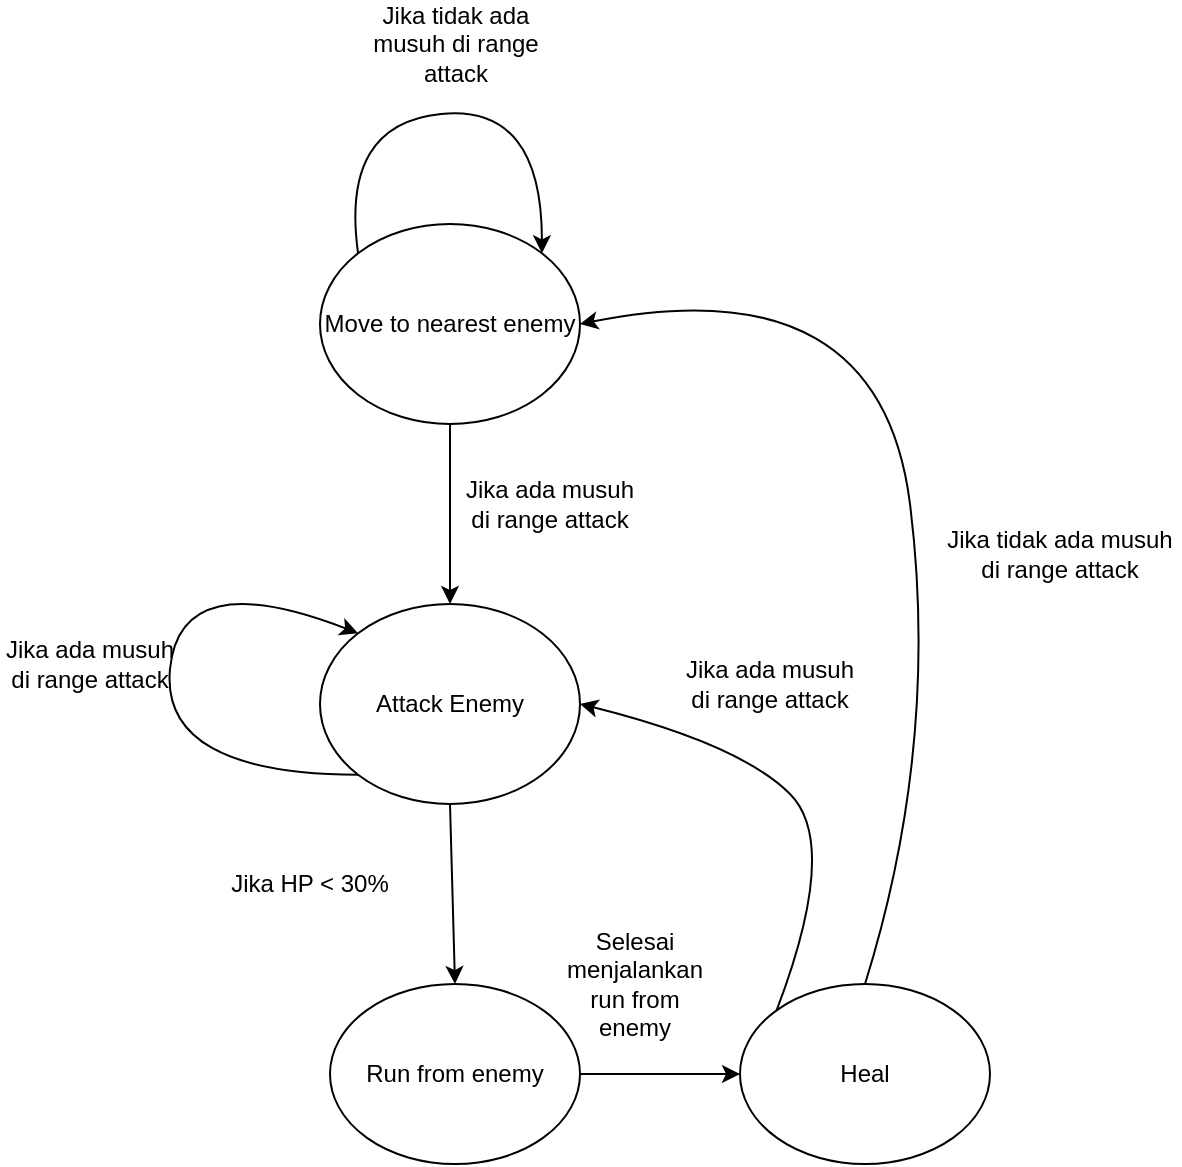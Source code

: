 <mxfile version="14.5.4" type="device"><diagram id="Kv_qnLCjXNMI3-JXu_lI" name="Page-1"><mxGraphModel dx="1422" dy="800" grid="1" gridSize="10" guides="1" tooltips="1" connect="1" arrows="1" fold="1" page="1" pageScale="1" pageWidth="850" pageHeight="1100" math="0" shadow="0"><root><mxCell id="0"/><mxCell id="1" parent="0"/><mxCell id="FqXM6j_X7DTZ3x9lHpS8-1" value="Move to nearest enemy" style="ellipse;whiteSpace=wrap;html=1;" vertex="1" parent="1"><mxGeometry x="280" y="180" width="130" height="100" as="geometry"/></mxCell><mxCell id="FqXM6j_X7DTZ3x9lHpS8-2" value="Attack Enemy" style="ellipse;whiteSpace=wrap;html=1;" vertex="1" parent="1"><mxGeometry x="280" y="370" width="130" height="100" as="geometry"/></mxCell><mxCell id="FqXM6j_X7DTZ3x9lHpS8-3" value="Run from enemy" style="ellipse;whiteSpace=wrap;html=1;" vertex="1" parent="1"><mxGeometry x="285" y="560" width="125" height="90" as="geometry"/></mxCell><mxCell id="FqXM6j_X7DTZ3x9lHpS8-4" value="Heal" style="ellipse;whiteSpace=wrap;html=1;" vertex="1" parent="1"><mxGeometry x="490" y="560" width="125" height="90" as="geometry"/></mxCell><mxCell id="FqXM6j_X7DTZ3x9lHpS8-5" value="" style="endArrow=classic;html=1;entryX=0.5;entryY=0;entryDx=0;entryDy=0;exitX=0.5;exitY=1;exitDx=0;exitDy=0;" edge="1" parent="1" source="FqXM6j_X7DTZ3x9lHpS8-1" target="FqXM6j_X7DTZ3x9lHpS8-2"><mxGeometry width="50" height="50" relative="1" as="geometry"><mxPoint x="240" y="340" as="sourcePoint"/><mxPoint x="290" y="290" as="targetPoint"/></mxGeometry></mxCell><mxCell id="FqXM6j_X7DTZ3x9lHpS8-6" value="" style="endArrow=classic;html=1;entryX=0.5;entryY=0;entryDx=0;entryDy=0;exitX=0.5;exitY=1;exitDx=0;exitDy=0;" edge="1" parent="1" source="FqXM6j_X7DTZ3x9lHpS8-2" target="FqXM6j_X7DTZ3x9lHpS8-3"><mxGeometry width="50" height="50" relative="1" as="geometry"><mxPoint x="160" y="550" as="sourcePoint"/><mxPoint x="210" y="500" as="targetPoint"/></mxGeometry></mxCell><mxCell id="FqXM6j_X7DTZ3x9lHpS8-7" value="" style="endArrow=classic;html=1;exitX=1;exitY=0.5;exitDx=0;exitDy=0;entryX=0;entryY=0.5;entryDx=0;entryDy=0;" edge="1" parent="1" source="FqXM6j_X7DTZ3x9lHpS8-3" target="FqXM6j_X7DTZ3x9lHpS8-4"><mxGeometry width="50" height="50" relative="1" as="geometry"><mxPoint x="470" y="520" as="sourcePoint"/><mxPoint x="520" y="470" as="targetPoint"/></mxGeometry></mxCell><mxCell id="FqXM6j_X7DTZ3x9lHpS8-9" value="Selesai menjalankan run from enemy" style="text;html=1;strokeColor=none;fillColor=none;align=center;verticalAlign=middle;whiteSpace=wrap;rounded=0;" vertex="1" parent="1"><mxGeometry x="400" y="550" width="75" height="20" as="geometry"/></mxCell><mxCell id="FqXM6j_X7DTZ3x9lHpS8-10" value="Jika HP &amp;lt; 30%" style="text;html=1;strokeColor=none;fillColor=none;align=center;verticalAlign=middle;whiteSpace=wrap;rounded=0;" vertex="1" parent="1"><mxGeometry x="230" y="500" width="90" height="20" as="geometry"/></mxCell><mxCell id="FqXM6j_X7DTZ3x9lHpS8-11" value="Jika ada musuh di range attack" style="text;html=1;strokeColor=none;fillColor=none;align=center;verticalAlign=middle;whiteSpace=wrap;rounded=0;" vertex="1" parent="1"><mxGeometry x="350" y="310" width="90" height="20" as="geometry"/></mxCell><mxCell id="FqXM6j_X7DTZ3x9lHpS8-12" value="" style="curved=1;endArrow=classic;html=1;exitX=0;exitY=0;exitDx=0;exitDy=0;entryX=1;entryY=0;entryDx=0;entryDy=0;" edge="1" parent="1" source="FqXM6j_X7DTZ3x9lHpS8-1" target="FqXM6j_X7DTZ3x9lHpS8-1"><mxGeometry width="50" height="50" relative="1" as="geometry"><mxPoint x="310" y="160" as="sourcePoint"/><mxPoint x="360" y="110" as="targetPoint"/><Array as="points"><mxPoint x="290" y="130"/><mxPoint x="391" y="120"/></Array></mxGeometry></mxCell><mxCell id="FqXM6j_X7DTZ3x9lHpS8-13" value="Jika tidak ada musuh di range attack" style="text;html=1;strokeColor=none;fillColor=none;align=center;verticalAlign=middle;whiteSpace=wrap;rounded=0;" vertex="1" parent="1"><mxGeometry x="297.5" y="80" width="100" height="20" as="geometry"/></mxCell><mxCell id="FqXM6j_X7DTZ3x9lHpS8-14" value="" style="curved=1;endArrow=classic;html=1;exitX=0;exitY=1;exitDx=0;exitDy=0;entryX=0;entryY=0;entryDx=0;entryDy=0;" edge="1" parent="1" source="FqXM6j_X7DTZ3x9lHpS8-2" target="FqXM6j_X7DTZ3x9lHpS8-2"><mxGeometry width="50" height="50" relative="1" as="geometry"><mxPoint x="210" y="400" as="sourcePoint"/><mxPoint x="260" y="350" as="targetPoint"/><Array as="points"><mxPoint x="200" y="455"/><mxPoint x="210" y="350"/></Array></mxGeometry></mxCell><mxCell id="FqXM6j_X7DTZ3x9lHpS8-15" value="Jika ada musuh di range attack" style="text;html=1;strokeColor=none;fillColor=none;align=center;verticalAlign=middle;whiteSpace=wrap;rounded=0;" vertex="1" parent="1"><mxGeometry x="120" y="390" width="90" height="20" as="geometry"/></mxCell><mxCell id="FqXM6j_X7DTZ3x9lHpS8-16" value="" style="curved=1;endArrow=classic;html=1;exitX=0.5;exitY=0;exitDx=0;exitDy=0;entryX=1;entryY=0.5;entryDx=0;entryDy=0;" edge="1" parent="1" source="FqXM6j_X7DTZ3x9lHpS8-4" target="FqXM6j_X7DTZ3x9lHpS8-1"><mxGeometry width="50" height="50" relative="1" as="geometry"><mxPoint x="540" y="440" as="sourcePoint"/><mxPoint x="590" y="390" as="targetPoint"/><Array as="points"><mxPoint x="590" y="440"/><mxPoint x="560" y="200"/></Array></mxGeometry></mxCell><mxCell id="FqXM6j_X7DTZ3x9lHpS8-17" value="Jika tidak ada musuh di range attack" style="text;html=1;strokeColor=none;fillColor=none;align=center;verticalAlign=middle;whiteSpace=wrap;rounded=0;" vertex="1" parent="1"><mxGeometry x="590" y="340" width="120" height="10" as="geometry"/></mxCell><mxCell id="FqXM6j_X7DTZ3x9lHpS8-18" value="" style="curved=1;endArrow=classic;html=1;exitX=0;exitY=0;exitDx=0;exitDy=0;entryX=1;entryY=0.5;entryDx=0;entryDy=0;" edge="1" parent="1" source="FqXM6j_X7DTZ3x9lHpS8-4" target="FqXM6j_X7DTZ3x9lHpS8-2"><mxGeometry width="50" height="50" relative="1" as="geometry"><mxPoint x="490" y="490" as="sourcePoint"/><mxPoint x="540" y="440" as="targetPoint"/><Array as="points"><mxPoint x="540" y="490"/><mxPoint x="490" y="440"/></Array></mxGeometry></mxCell><mxCell id="FqXM6j_X7DTZ3x9lHpS8-19" value="Jika ada musuh di range attack" style="text;html=1;strokeColor=none;fillColor=none;align=center;verticalAlign=middle;whiteSpace=wrap;rounded=0;" vertex="1" parent="1"><mxGeometry x="460" y="400" width="90" height="20" as="geometry"/></mxCell></root></mxGraphModel></diagram></mxfile>